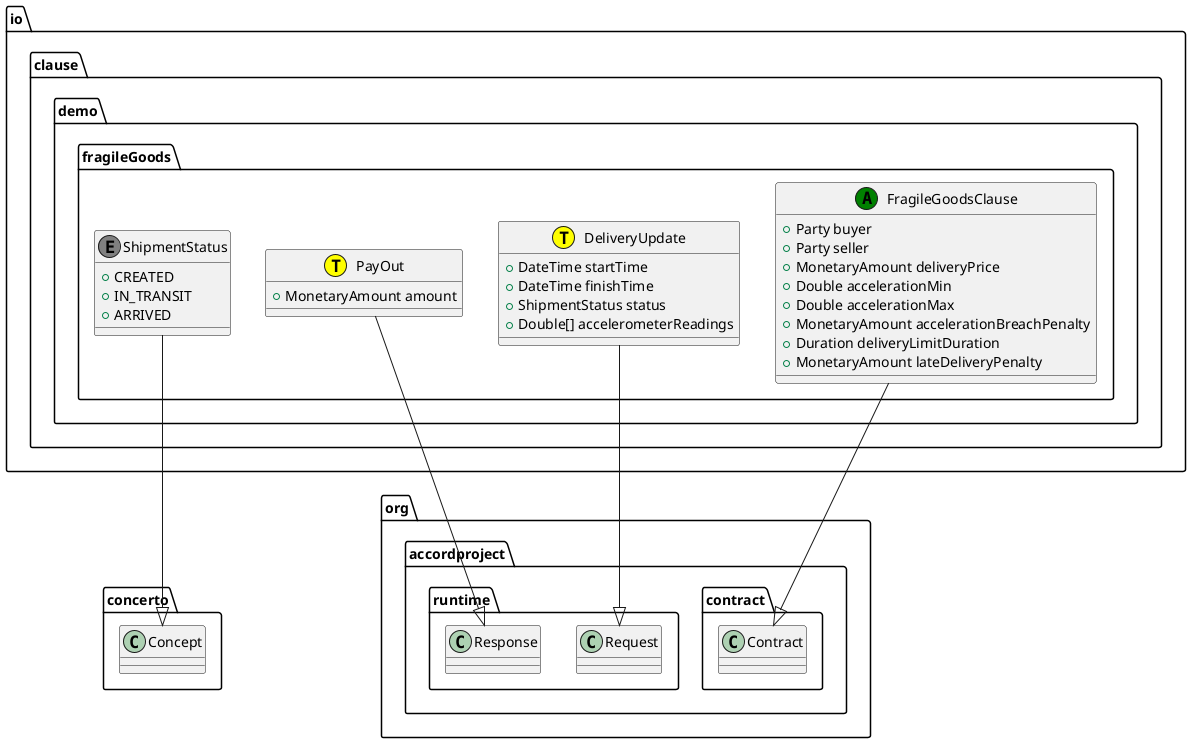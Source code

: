@startuml
class io.clause.demo.fragileGoods.ShipmentStatus << (E,grey) >> {
   + CREATED
   + IN_TRANSIT
   + ARRIVED
}
io.clause.demo.fragileGoods.ShipmentStatus --|> concerto.Concept
class io.clause.demo.fragileGoods.DeliveryUpdate << (T,yellow) >> {
   + DateTime startTime
   + DateTime finishTime
   + ShipmentStatus status
   + Double[] accelerometerReadings
}
io.clause.demo.fragileGoods.DeliveryUpdate --|> org.accordproject.runtime.Request
class io.clause.demo.fragileGoods.PayOut << (T,yellow) >> {
   + MonetaryAmount amount
}
io.clause.demo.fragileGoods.PayOut --|> org.accordproject.runtime.Response
class io.clause.demo.fragileGoods.FragileGoodsClause << (A,green) >> {
   + Party buyer
   + Party seller
   + MonetaryAmount deliveryPrice
   + Double accelerationMin
   + Double accelerationMax
   + MonetaryAmount accelerationBreachPenalty
   + Duration deliveryLimitDuration
   + MonetaryAmount lateDeliveryPenalty
}
io.clause.demo.fragileGoods.FragileGoodsClause --|> org.accordproject.contract.Contract
@enduml

